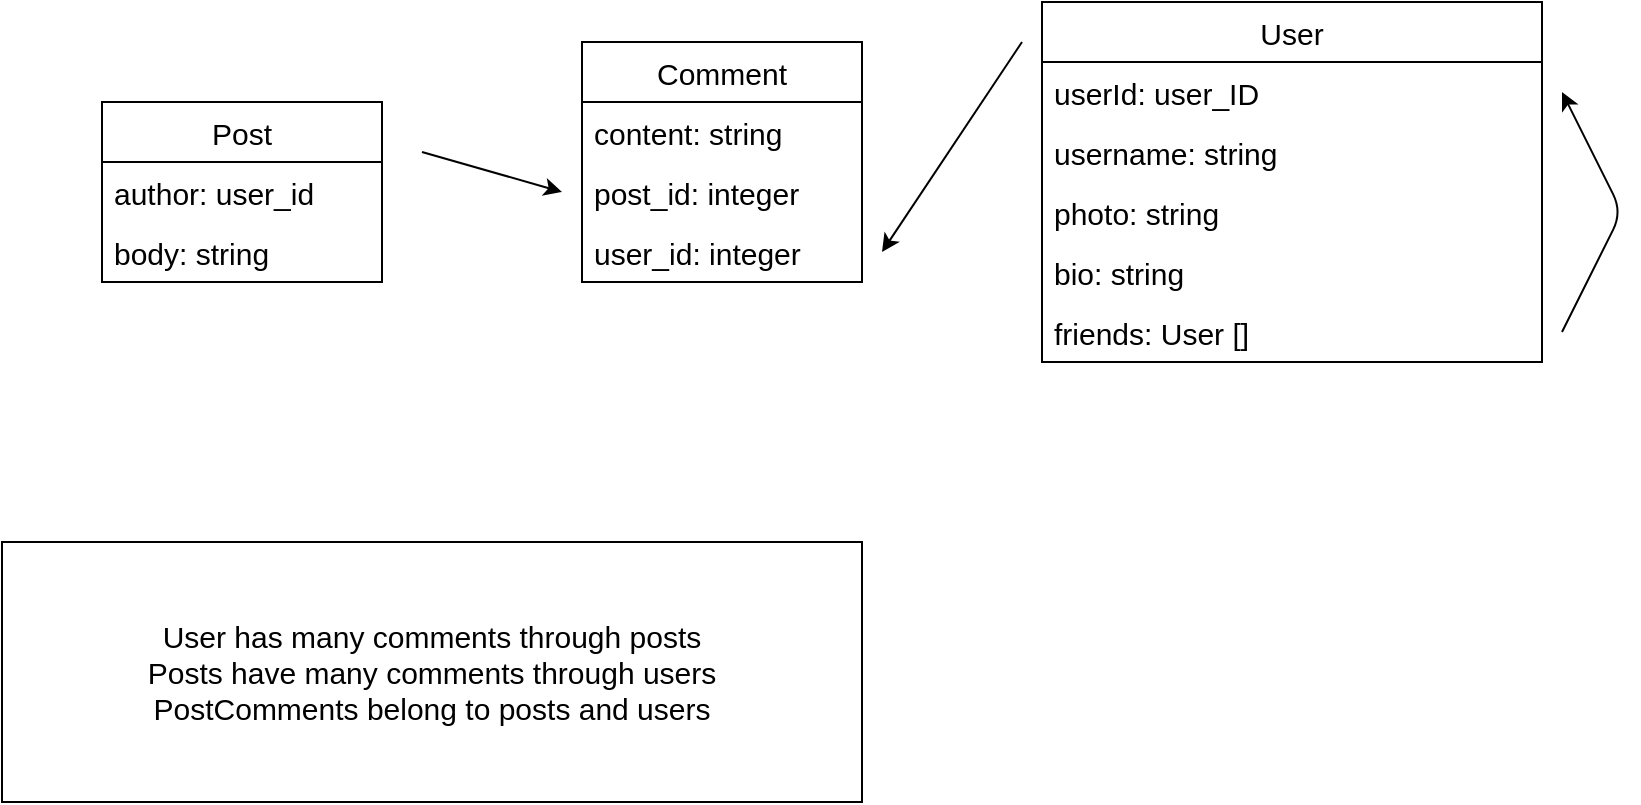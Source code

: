 <mxfile>
    <diagram id="0IgQiwagil2LnmNSo57h" name="Page-1">
        <mxGraphModel dx="1048" dy="795" grid="1" gridSize="10" guides="1" tooltips="1" connect="1" arrows="1" fold="1" page="1" pageScale="1" pageWidth="850" pageHeight="1100" math="0" shadow="0">
            <root>
                <mxCell id="0"/>
                <mxCell id="1" parent="0"/>
                <mxCell id="3" value="User" style="swimlane;fontStyle=0;childLayout=stackLayout;horizontal=1;startSize=30;horizontalStack=0;resizeParent=1;resizeParentMax=0;resizeLast=0;collapsible=1;marginBottom=0;fontSize=15;" vertex="1" parent="1">
                    <mxGeometry x="540" y="40" width="250" height="180" as="geometry">
                        <mxRectangle x="150" y="50" width="60" height="30" as="alternateBounds"/>
                    </mxGeometry>
                </mxCell>
                <mxCell id="11" value="userId: user_ID" style="text;strokeColor=none;fillColor=none;align=left;verticalAlign=middle;spacingLeft=4;spacingRight=4;overflow=hidden;points=[[0,0.5],[1,0.5]];portConstraint=eastwest;rotatable=0;fontSize=15;" vertex="1" parent="3">
                    <mxGeometry y="30" width="250" height="30" as="geometry"/>
                </mxCell>
                <mxCell id="4" value="username: string" style="text;strokeColor=none;fillColor=none;align=left;verticalAlign=middle;spacingLeft=4;spacingRight=4;overflow=hidden;points=[[0,0.5],[1,0.5]];portConstraint=eastwest;rotatable=0;fontSize=15;" vertex="1" parent="3">
                    <mxGeometry y="60" width="250" height="30" as="geometry"/>
                </mxCell>
                <mxCell id="5" value="photo: string" style="text;strokeColor=none;fillColor=none;align=left;verticalAlign=middle;spacingLeft=4;spacingRight=4;overflow=hidden;points=[[0,0.5],[1,0.5]];portConstraint=eastwest;rotatable=0;fontSize=15;" vertex="1" parent="3">
                    <mxGeometry y="90" width="250" height="30" as="geometry"/>
                </mxCell>
                <mxCell id="9" value="bio: string" style="text;strokeColor=none;fillColor=none;align=left;verticalAlign=middle;spacingLeft=4;spacingRight=4;overflow=hidden;points=[[0,0.5],[1,0.5]];portConstraint=eastwest;rotatable=0;fontSize=15;" vertex="1" parent="3">
                    <mxGeometry y="120" width="250" height="30" as="geometry"/>
                </mxCell>
                <mxCell id="10" value="friends: User []" style="text;strokeColor=none;fillColor=none;align=left;verticalAlign=middle;spacingLeft=4;spacingRight=4;overflow=hidden;points=[[0,0.5],[1,0.5]];portConstraint=eastwest;rotatable=0;fontSize=15;" vertex="1" parent="3">
                    <mxGeometry y="150" width="250" height="30" as="geometry"/>
                </mxCell>
                <mxCell id="13" value="Post" style="swimlane;fontStyle=0;childLayout=stackLayout;horizontal=1;startSize=30;horizontalStack=0;resizeParent=1;resizeParentMax=0;resizeLast=0;collapsible=1;marginBottom=0;fontSize=15;" vertex="1" parent="1">
                    <mxGeometry x="70" y="90" width="140" height="90" as="geometry"/>
                </mxCell>
                <mxCell id="14" value="author: user_id" style="text;strokeColor=none;fillColor=none;align=left;verticalAlign=middle;spacingLeft=4;spacingRight=4;overflow=hidden;points=[[0,0.5],[1,0.5]];portConstraint=eastwest;rotatable=0;fontSize=15;" vertex="1" parent="13">
                    <mxGeometry y="30" width="140" height="30" as="geometry"/>
                </mxCell>
                <mxCell id="15" value="body: string" style="text;strokeColor=none;fillColor=none;align=left;verticalAlign=middle;spacingLeft=4;spacingRight=4;overflow=hidden;points=[[0,0.5],[1,0.5]];portConstraint=eastwest;rotatable=0;fontSize=15;" vertex="1" parent="13">
                    <mxGeometry y="60" width="140" height="30" as="geometry"/>
                </mxCell>
                <mxCell id="17" value="" style="endArrow=classic;html=1;fontSize=15;" edge="1" parent="1">
                    <mxGeometry width="50" height="50" relative="1" as="geometry">
                        <mxPoint x="230" y="115" as="sourcePoint"/>
                        <mxPoint x="300" y="135" as="targetPoint"/>
                        <Array as="points"/>
                    </mxGeometry>
                </mxCell>
                <mxCell id="20" value="" style="endArrow=classic;html=1;fontSize=15;" edge="1" parent="1">
                    <mxGeometry width="50" height="50" relative="1" as="geometry">
                        <mxPoint x="800" y="205" as="sourcePoint"/>
                        <mxPoint x="800" y="85" as="targetPoint"/>
                        <Array as="points">
                            <mxPoint x="830" y="145"/>
                        </Array>
                    </mxGeometry>
                </mxCell>
                <mxCell id="25" value="Comment" style="swimlane;fontStyle=0;childLayout=stackLayout;horizontal=1;startSize=30;horizontalStack=0;resizeParent=1;resizeParentMax=0;resizeLast=0;collapsible=1;marginBottom=0;fontSize=15;" vertex="1" parent="1">
                    <mxGeometry x="310" y="60" width="140" height="120" as="geometry"/>
                </mxCell>
                <mxCell id="26" value="content: string" style="text;strokeColor=none;fillColor=none;align=left;verticalAlign=middle;spacingLeft=4;spacingRight=4;overflow=hidden;points=[[0,0.5],[1,0.5]];portConstraint=eastwest;rotatable=0;fontSize=15;" vertex="1" parent="25">
                    <mxGeometry y="30" width="140" height="30" as="geometry"/>
                </mxCell>
                <mxCell id="27" value="post_id: integer" style="text;strokeColor=none;fillColor=none;align=left;verticalAlign=middle;spacingLeft=4;spacingRight=4;overflow=hidden;points=[[0,0.5],[1,0.5]];portConstraint=eastwest;rotatable=0;fontSize=15;" vertex="1" parent="25">
                    <mxGeometry y="60" width="140" height="30" as="geometry"/>
                </mxCell>
                <mxCell id="28" value="user_id: integer" style="text;strokeColor=none;fillColor=none;align=left;verticalAlign=middle;spacingLeft=4;spacingRight=4;overflow=hidden;points=[[0,0.5],[1,0.5]];portConstraint=eastwest;rotatable=0;fontSize=15;" vertex="1" parent="25">
                    <mxGeometry y="90" width="140" height="30" as="geometry"/>
                </mxCell>
                <mxCell id="30" value="" style="endArrow=classic;html=1;fontSize=15;" edge="1" parent="1">
                    <mxGeometry width="50" height="50" relative="1" as="geometry">
                        <mxPoint x="530" y="60" as="sourcePoint"/>
                        <mxPoint x="460" y="165" as="targetPoint"/>
                    </mxGeometry>
                </mxCell>
                <mxCell id="31" value="User has many comments through posts&lt;br&gt;Posts have many comments through users&lt;br&gt;PostComments belong to posts and users" style="rounded=0;whiteSpace=wrap;html=1;fontSize=15;align=center;" vertex="1" parent="1">
                    <mxGeometry x="20" y="310" width="430" height="130" as="geometry"/>
                </mxCell>
            </root>
        </mxGraphModel>
    </diagram>
</mxfile>